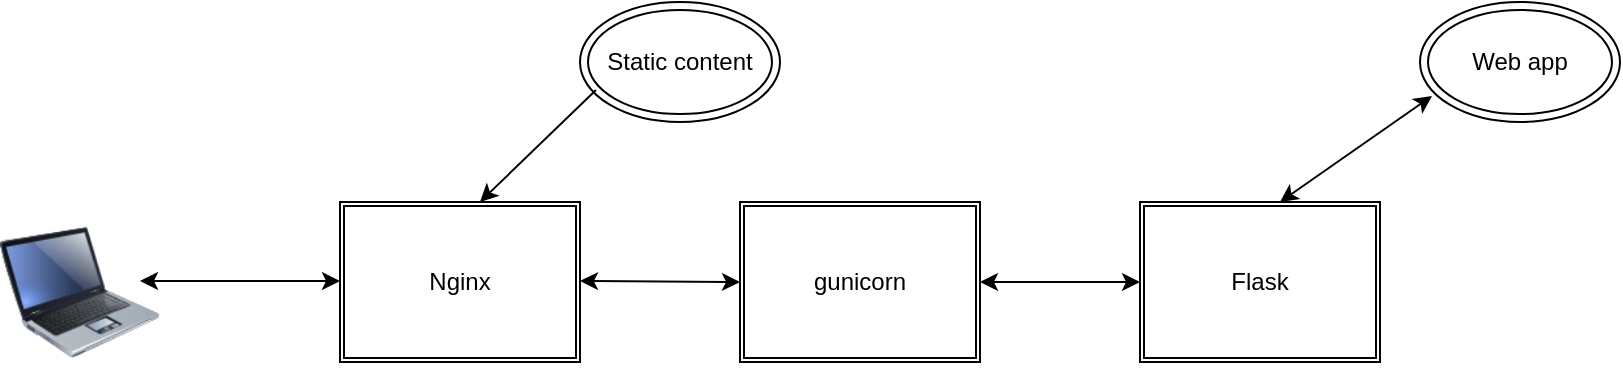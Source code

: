 <mxfile version="13.1.8" type="device"><diagram id="tmRYIazH0jHuCplLt042" name="Page-1"><mxGraphModel dx="1088" dy="531" grid="1" gridSize="10" guides="1" tooltips="1" connect="1" arrows="1" fold="1" page="1" pageScale="1" pageWidth="850" pageHeight="1100" math="0" shadow="0"><root><mxCell id="0"/><mxCell id="1" parent="0"/><mxCell id="9ZSiA9GftHngXxNGi_x8-1" value="Nginx" style="shape=ext;double=1;rounded=0;whiteSpace=wrap;html=1;" parent="1" vertex="1"><mxGeometry x="200" y="200" width="120" height="80" as="geometry"/></mxCell><mxCell id="9ZSiA9GftHngXxNGi_x8-2" value="gunicorn" style="shape=ext;double=1;rounded=0;whiteSpace=wrap;html=1;" parent="1" vertex="1"><mxGeometry x="400" y="200" width="120" height="80" as="geometry"/></mxCell><mxCell id="9ZSiA9GftHngXxNGi_x8-3" value="Flask&lt;br&gt;" style="shape=ext;double=1;rounded=0;whiteSpace=wrap;html=1;" parent="1" vertex="1"><mxGeometry x="600" y="200" width="120" height="80" as="geometry"/></mxCell><mxCell id="9ZSiA9GftHngXxNGi_x8-4" value="" style="image;html=1;labelBackgroundColor=#ffffff;image=img/lib/clip_art/computers/Laptop_128x128.png" parent="1" vertex="1"><mxGeometry x="30" y="200" width="80" height="90" as="geometry"/></mxCell><mxCell id="9ZSiA9GftHngXxNGi_x8-6" value="Static content" style="ellipse;shape=doubleEllipse;whiteSpace=wrap;html=1;" parent="1" vertex="1"><mxGeometry x="320" y="100" width="100" height="60" as="geometry"/></mxCell><mxCell id="9ZSiA9GftHngXxNGi_x8-7" value="Web app" style="ellipse;shape=doubleEllipse;whiteSpace=wrap;html=1;" parent="1" vertex="1"><mxGeometry x="740" y="100" width="100" height="60" as="geometry"/></mxCell><mxCell id="9ZSiA9GftHngXxNGi_x8-10" value="" style="endArrow=classic;html=1;exitX=0.08;exitY=0.733;exitDx=0;exitDy=0;exitPerimeter=0;" parent="1" source="9ZSiA9GftHngXxNGi_x8-6" edge="1"><mxGeometry width="50" height="50" relative="1" as="geometry"><mxPoint x="320" y="150" as="sourcePoint"/><mxPoint x="270" y="200" as="targetPoint"/></mxGeometry></mxCell><mxCell id="9ZSiA9GftHngXxNGi_x8-11" value="" style="endArrow=classic;startArrow=classic;html=1;entryX=0.06;entryY=0.783;entryDx=0;entryDy=0;entryPerimeter=0;" parent="1" target="9ZSiA9GftHngXxNGi_x8-7" edge="1"><mxGeometry width="50" height="50" relative="1" as="geometry"><mxPoint x="670" y="200" as="sourcePoint"/><mxPoint x="720" y="150" as="targetPoint"/></mxGeometry></mxCell><mxCell id="9ZSiA9GftHngXxNGi_x8-12" value="" style="endArrow=classic;startArrow=classic;html=1;" parent="1" edge="1"><mxGeometry width="50" height="50" relative="1" as="geometry"><mxPoint x="100" y="239.5" as="sourcePoint"/><mxPoint x="200" y="239.5" as="targetPoint"/></mxGeometry></mxCell><mxCell id="9ZSiA9GftHngXxNGi_x8-13" value="" style="endArrow=classic;startArrow=classic;html=1;" parent="1" edge="1"><mxGeometry width="50" height="50" relative="1" as="geometry"><mxPoint x="320" y="239.5" as="sourcePoint"/><mxPoint x="400" y="240" as="targetPoint"/></mxGeometry></mxCell><mxCell id="9ZSiA9GftHngXxNGi_x8-15" value="" style="endArrow=classic;startArrow=classic;html=1;" parent="1" edge="1"><mxGeometry width="50" height="50" relative="1" as="geometry"><mxPoint x="520" y="240" as="sourcePoint"/><mxPoint x="600" y="240" as="targetPoint"/></mxGeometry></mxCell></root></mxGraphModel></diagram></mxfile>